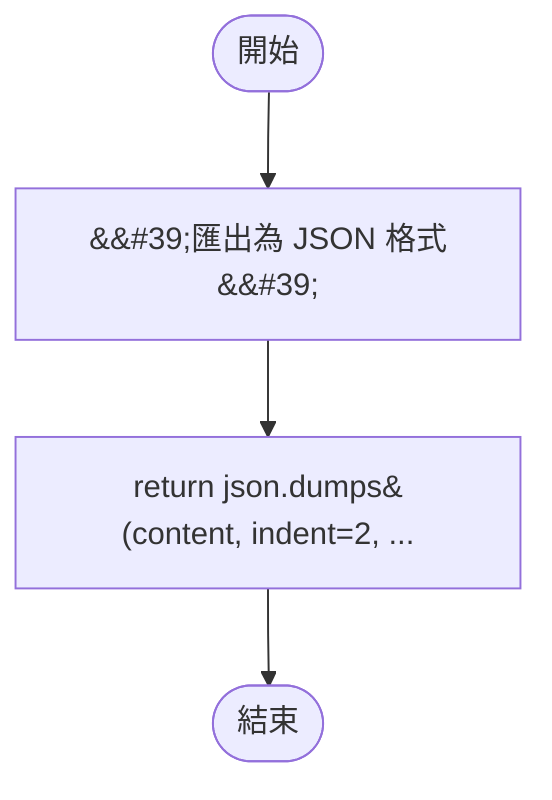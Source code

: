 flowchart TB
    n1([開始])
    n2([結束])
    n3[&amp;&#35;39;匯出為 JSON 格式&amp;&#35;39;]
    n4[return json.dumps&#40;content, indent=2, ...]
    n1 --> n3
    n3 --> n4
    n4 --> n2